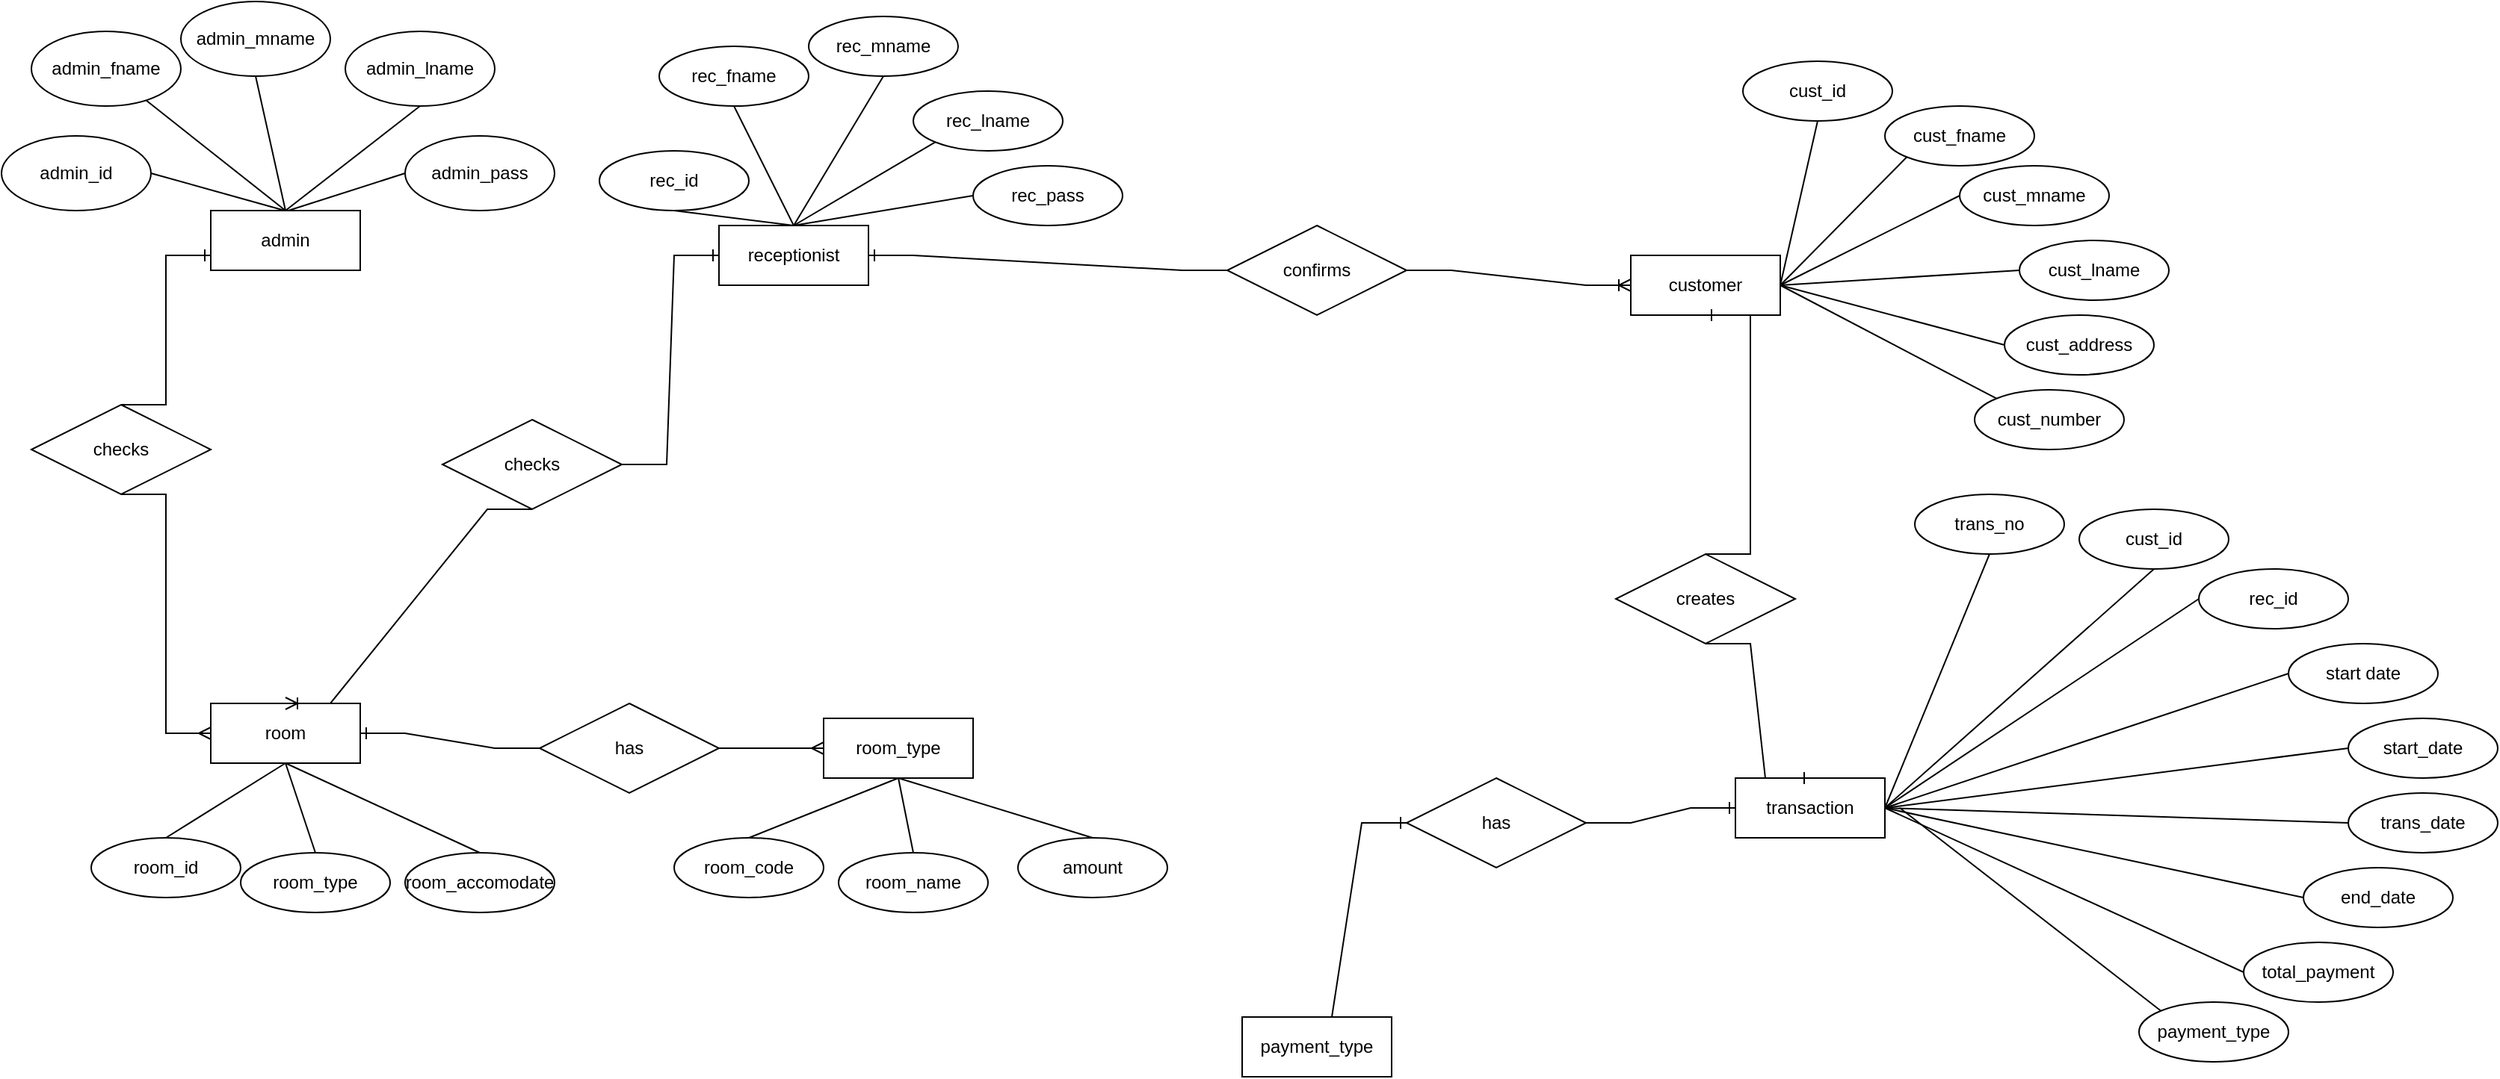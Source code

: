 <mxfile version="22.0.8" type="github">
  <diagram id="R2lEEEUBdFMjLlhIrx00" name="Page-1">
    <mxGraphModel dx="1750" dy="1990" grid="1" gridSize="10" guides="1" tooltips="1" connect="1" arrows="1" fold="1" page="1" pageScale="1" pageWidth="850" pageHeight="1100" math="0" shadow="0" extFonts="Permanent Marker^https://fonts.googleapis.com/css?family=Permanent+Marker">
      <root>
        <mxCell id="0" />
        <mxCell id="1" parent="0" />
        <mxCell id="WOvvrHIvMTqIvkMF3Rv9-8" value="admin_id" style="ellipse;whiteSpace=wrap;html=1;" vertex="1" parent="1">
          <mxGeometry x="10" y="80" width="100" height="50" as="geometry" />
        </mxCell>
        <mxCell id="WOvvrHIvMTqIvkMF3Rv9-9" value="admin_fname" style="ellipse;whiteSpace=wrap;html=1;" vertex="1" parent="1">
          <mxGeometry x="30" y="10" width="100" height="50" as="geometry" />
        </mxCell>
        <mxCell id="WOvvrHIvMTqIvkMF3Rv9-10" value="" style="endArrow=none;html=1;rounded=0;exitX=1;exitY=0.5;exitDx=0;exitDy=0;entryX=0.413;entryY=0;entryDx=0;entryDy=0;entryPerimeter=0;" edge="1" parent="1" source="WOvvrHIvMTqIvkMF3Rv9-8">
          <mxGeometry width="50" height="50" relative="1" as="geometry">
            <mxPoint x="100" y="220" as="sourcePoint" />
            <mxPoint x="199.56" y="130" as="targetPoint" />
          </mxGeometry>
        </mxCell>
        <mxCell id="WOvvrHIvMTqIvkMF3Rv9-11" value="" style="endArrow=none;html=1;rounded=0;" edge="1" parent="1" source="WOvvrHIvMTqIvkMF3Rv9-9">
          <mxGeometry width="50" height="50" relative="1" as="geometry">
            <mxPoint x="400" y="300" as="sourcePoint" />
            <mxPoint x="200" y="130" as="targetPoint" />
          </mxGeometry>
        </mxCell>
        <mxCell id="WOvvrHIvMTqIvkMF3Rv9-12" value="admin_mname" style="ellipse;whiteSpace=wrap;html=1;" vertex="1" parent="1">
          <mxGeometry x="130" y="-10" width="100" height="50" as="geometry" />
        </mxCell>
        <mxCell id="WOvvrHIvMTqIvkMF3Rv9-13" value="" style="endArrow=none;html=1;rounded=0;entryX=0.5;entryY=1;entryDx=0;entryDy=0;" edge="1" parent="1" target="WOvvrHIvMTqIvkMF3Rv9-12">
          <mxGeometry width="50" height="50" relative="1" as="geometry">
            <mxPoint x="200" y="130" as="sourcePoint" />
            <mxPoint x="450" y="250" as="targetPoint" />
          </mxGeometry>
        </mxCell>
        <mxCell id="WOvvrHIvMTqIvkMF3Rv9-14" value="admin_lname" style="ellipse;whiteSpace=wrap;html=1;" vertex="1" parent="1">
          <mxGeometry x="240" y="10" width="100" height="50" as="geometry" />
        </mxCell>
        <mxCell id="WOvvrHIvMTqIvkMF3Rv9-15" value="" style="endArrow=none;html=1;rounded=0;entryX=0.5;entryY=1;entryDx=0;entryDy=0;" edge="1" parent="1" target="WOvvrHIvMTqIvkMF3Rv9-14">
          <mxGeometry width="50" height="50" relative="1" as="geometry">
            <mxPoint x="200" y="130" as="sourcePoint" />
            <mxPoint x="450" y="250" as="targetPoint" />
          </mxGeometry>
        </mxCell>
        <mxCell id="WOvvrHIvMTqIvkMF3Rv9-16" value="admin_pass" style="ellipse;whiteSpace=wrap;html=1;" vertex="1" parent="1">
          <mxGeometry x="280" y="80" width="100" height="50" as="geometry" />
        </mxCell>
        <mxCell id="WOvvrHIvMTqIvkMF3Rv9-17" value="" style="endArrow=none;html=1;rounded=0;exitX=0.413;exitY=0.013;exitDx=0;exitDy=0;exitPerimeter=0;entryX=0;entryY=0.5;entryDx=0;entryDy=0;" edge="1" parent="1" target="WOvvrHIvMTqIvkMF3Rv9-16">
          <mxGeometry width="50" height="50" relative="1" as="geometry">
            <mxPoint x="199.56" y="130.78" as="sourcePoint" />
            <mxPoint x="320" y="120" as="targetPoint" />
          </mxGeometry>
        </mxCell>
        <mxCell id="WOvvrHIvMTqIvkMF3Rv9-18" value="" style="edgeStyle=entityRelationEdgeStyle;fontSize=12;html=1;endArrow=ERone;endFill=1;rounded=0;exitX=0.5;exitY=0;exitDx=0;exitDy=0;" edge="1" parent="1" source="WOvvrHIvMTqIvkMF3Rv9-19">
          <mxGeometry width="100" height="100" relative="1" as="geometry">
            <mxPoint x="90" y="310" as="sourcePoint" />
            <mxPoint x="150" y="160.0" as="targetPoint" />
            <Array as="points">
              <mxPoint x="80" y="301" />
              <mxPoint x="130" y="330" />
              <mxPoint x="80" y="109.2" />
              <mxPoint x="110" y="39.2" />
            </Array>
          </mxGeometry>
        </mxCell>
        <mxCell id="WOvvrHIvMTqIvkMF3Rv9-19" value="checks" style="shape=rhombus;perimeter=rhombusPerimeter;whiteSpace=wrap;html=1;align=center;" vertex="1" parent="1">
          <mxGeometry x="30" y="260" width="120" height="60" as="geometry" />
        </mxCell>
        <mxCell id="WOvvrHIvMTqIvkMF3Rv9-21" value="" style="edgeStyle=entityRelationEdgeStyle;fontSize=12;html=1;endArrow=ERmany;rounded=0;exitX=0.5;exitY=1;exitDx=0;exitDy=0;" edge="1" parent="1" source="WOvvrHIvMTqIvkMF3Rv9-19">
          <mxGeometry width="100" height="100" relative="1" as="geometry">
            <mxPoint x="370" y="400" as="sourcePoint" />
            <mxPoint x="150" y="480" as="targetPoint" />
          </mxGeometry>
        </mxCell>
        <mxCell id="WOvvrHIvMTqIvkMF3Rv9-23" value="room" style="whiteSpace=wrap;html=1;align=center;" vertex="1" parent="1">
          <mxGeometry x="150" y="460" width="100" height="40" as="geometry" />
        </mxCell>
        <mxCell id="WOvvrHIvMTqIvkMF3Rv9-24" value="" style="endArrow=none;html=1;rounded=0;exitX=0.5;exitY=0;exitDx=0;exitDy=0;entryX=0.5;entryY=1;entryDx=0;entryDy=0;" edge="1" parent="1" source="WOvvrHIvMTqIvkMF3Rv9-26" target="WOvvrHIvMTqIvkMF3Rv9-23">
          <mxGeometry width="50" height="50" relative="1" as="geometry">
            <mxPoint x="130" y="550" as="sourcePoint" />
            <mxPoint x="200" y="500" as="targetPoint" />
          </mxGeometry>
        </mxCell>
        <mxCell id="WOvvrHIvMTqIvkMF3Rv9-25" value="room_type" style="ellipse;whiteSpace=wrap;html=1;align=center;" vertex="1" parent="1">
          <mxGeometry x="170" y="560" width="100" height="40" as="geometry" />
        </mxCell>
        <mxCell id="WOvvrHIvMTqIvkMF3Rv9-26" value="room_id" style="ellipse;whiteSpace=wrap;html=1;align=center;" vertex="1" parent="1">
          <mxGeometry x="70" y="550" width="100" height="40" as="geometry" />
        </mxCell>
        <mxCell id="WOvvrHIvMTqIvkMF3Rv9-27" value="room_accomodate" style="ellipse;whiteSpace=wrap;html=1;align=center;" vertex="1" parent="1">
          <mxGeometry x="280" y="560" width="100" height="40" as="geometry" />
        </mxCell>
        <mxCell id="WOvvrHIvMTqIvkMF3Rv9-28" value="" style="endArrow=none;html=1;rounded=0;entryX=0.5;entryY=1;entryDx=0;entryDy=0;exitX=0.5;exitY=0;exitDx=0;exitDy=0;" edge="1" parent="1" source="WOvvrHIvMTqIvkMF3Rv9-25" target="WOvvrHIvMTqIvkMF3Rv9-23">
          <mxGeometry width="50" height="50" relative="1" as="geometry">
            <mxPoint x="400" y="590" as="sourcePoint" />
            <mxPoint x="450" y="540" as="targetPoint" />
          </mxGeometry>
        </mxCell>
        <mxCell id="WOvvrHIvMTqIvkMF3Rv9-29" value="" style="endArrow=none;html=1;rounded=0;entryX=0.5;entryY=1;entryDx=0;entryDy=0;exitX=0.5;exitY=0;exitDx=0;exitDy=0;" edge="1" parent="1" source="WOvvrHIvMTqIvkMF3Rv9-27" target="WOvvrHIvMTqIvkMF3Rv9-23">
          <mxGeometry width="50" height="50" relative="1" as="geometry">
            <mxPoint x="400" y="590" as="sourcePoint" />
            <mxPoint x="450" y="540" as="targetPoint" />
          </mxGeometry>
        </mxCell>
        <mxCell id="WOvvrHIvMTqIvkMF3Rv9-30" value="" style="edgeStyle=entityRelationEdgeStyle;fontSize=12;html=1;endArrow=ERone;endFill=1;rounded=0;entryX=1;entryY=0.5;entryDx=0;entryDy=0;exitX=0;exitY=0.5;exitDx=0;exitDy=0;" edge="1" parent="1" source="WOvvrHIvMTqIvkMF3Rv9-31" target="WOvvrHIvMTqIvkMF3Rv9-23">
          <mxGeometry width="100" height="100" relative="1" as="geometry">
            <mxPoint x="360" y="500" as="sourcePoint" />
            <mxPoint x="470" y="520" as="targetPoint" />
          </mxGeometry>
        </mxCell>
        <mxCell id="WOvvrHIvMTqIvkMF3Rv9-31" value="has" style="shape=rhombus;perimeter=rhombusPerimeter;whiteSpace=wrap;html=1;align=center;" vertex="1" parent="1">
          <mxGeometry x="370" y="460" width="120" height="60" as="geometry" />
        </mxCell>
        <mxCell id="WOvvrHIvMTqIvkMF3Rv9-32" value="room_type" style="whiteSpace=wrap;html=1;align=center;" vertex="1" parent="1">
          <mxGeometry x="560" y="470" width="100" height="40" as="geometry" />
        </mxCell>
        <mxCell id="WOvvrHIvMTqIvkMF3Rv9-33" value="room_code" style="ellipse;whiteSpace=wrap;html=1;align=center;" vertex="1" parent="1">
          <mxGeometry x="460" y="550" width="100" height="40" as="geometry" />
        </mxCell>
        <mxCell id="WOvvrHIvMTqIvkMF3Rv9-34" value="room_name" style="ellipse;whiteSpace=wrap;html=1;align=center;" vertex="1" parent="1">
          <mxGeometry x="570" y="560" width="100" height="40" as="geometry" />
        </mxCell>
        <mxCell id="WOvvrHIvMTqIvkMF3Rv9-35" value="amount" style="ellipse;whiteSpace=wrap;html=1;align=center;" vertex="1" parent="1">
          <mxGeometry x="690" y="550" width="100" height="40" as="geometry" />
        </mxCell>
        <mxCell id="WOvvrHIvMTqIvkMF3Rv9-36" value="" style="endArrow=none;html=1;rounded=0;entryX=0.5;entryY=1;entryDx=0;entryDy=0;exitX=0.5;exitY=0;exitDx=0;exitDy=0;" edge="1" parent="1" source="WOvvrHIvMTqIvkMF3Rv9-33" target="WOvvrHIvMTqIvkMF3Rv9-32">
          <mxGeometry width="50" height="50" relative="1" as="geometry">
            <mxPoint x="400" y="590" as="sourcePoint" />
            <mxPoint x="450" y="540" as="targetPoint" />
          </mxGeometry>
        </mxCell>
        <mxCell id="WOvvrHIvMTqIvkMF3Rv9-37" value="" style="endArrow=none;html=1;rounded=0;entryX=0.5;entryY=1;entryDx=0;entryDy=0;exitX=0.5;exitY=0;exitDx=0;exitDy=0;" edge="1" parent="1" source="WOvvrHIvMTqIvkMF3Rv9-34" target="WOvvrHIvMTqIvkMF3Rv9-32">
          <mxGeometry width="50" height="50" relative="1" as="geometry">
            <mxPoint x="400" y="590" as="sourcePoint" />
            <mxPoint x="450" y="540" as="targetPoint" />
          </mxGeometry>
        </mxCell>
        <mxCell id="WOvvrHIvMTqIvkMF3Rv9-38" value="" style="endArrow=none;html=1;rounded=0;entryX=0.5;entryY=1;entryDx=0;entryDy=0;exitX=0.5;exitY=0;exitDx=0;exitDy=0;" edge="1" parent="1" source="WOvvrHIvMTqIvkMF3Rv9-35" target="WOvvrHIvMTqIvkMF3Rv9-32">
          <mxGeometry width="50" height="50" relative="1" as="geometry">
            <mxPoint x="400" y="590" as="sourcePoint" />
            <mxPoint x="450" y="540" as="targetPoint" />
          </mxGeometry>
        </mxCell>
        <mxCell id="WOvvrHIvMTqIvkMF3Rv9-39" value="" style="edgeStyle=entityRelationEdgeStyle;fontSize=12;html=1;endArrow=ERmany;rounded=0;entryX=0;entryY=0.5;entryDx=0;entryDy=0;exitX=1;exitY=0.5;exitDx=0;exitDy=0;" edge="1" parent="1" source="WOvvrHIvMTqIvkMF3Rv9-31" target="WOvvrHIvMTqIvkMF3Rv9-32">
          <mxGeometry width="100" height="100" relative="1" as="geometry">
            <mxPoint x="370" y="620" as="sourcePoint" />
            <mxPoint x="470" y="520" as="targetPoint" />
          </mxGeometry>
        </mxCell>
        <mxCell id="WOvvrHIvMTqIvkMF3Rv9-40" value="" style="edgeStyle=entityRelationEdgeStyle;fontSize=12;html=1;endArrow=ERoneToMany;rounded=0;entryX=0.5;entryY=0;entryDx=0;entryDy=0;exitX=0.5;exitY=1;exitDx=0;exitDy=0;" edge="1" parent="1" source="WOvvrHIvMTqIvkMF3Rv9-41" target="WOvvrHIvMTqIvkMF3Rv9-23">
          <mxGeometry width="100" height="100" relative="1" as="geometry">
            <mxPoint x="260" y="350" as="sourcePoint" />
            <mxPoint x="480" y="570" as="targetPoint" />
          </mxGeometry>
        </mxCell>
        <mxCell id="WOvvrHIvMTqIvkMF3Rv9-41" value="checks" style="shape=rhombus;perimeter=rhombusPerimeter;whiteSpace=wrap;html=1;align=center;" vertex="1" parent="1">
          <mxGeometry x="305" y="270" width="120" height="60" as="geometry" />
        </mxCell>
        <mxCell id="WOvvrHIvMTqIvkMF3Rv9-42" value="receptionist" style="whiteSpace=wrap;html=1;align=center;" vertex="1" parent="1">
          <mxGeometry x="490" y="140" width="100" height="40" as="geometry" />
        </mxCell>
        <mxCell id="WOvvrHIvMTqIvkMF3Rv9-43" value="" style="edgeStyle=entityRelationEdgeStyle;fontSize=12;html=1;endArrow=ERone;endFill=1;rounded=0;exitX=1;exitY=0.5;exitDx=0;exitDy=0;" edge="1" parent="1" source="WOvvrHIvMTqIvkMF3Rv9-41">
          <mxGeometry width="100" height="100" relative="1" as="geometry">
            <mxPoint x="380" y="300" as="sourcePoint" />
            <mxPoint x="490" y="160" as="targetPoint" />
          </mxGeometry>
        </mxCell>
        <mxCell id="WOvvrHIvMTqIvkMF3Rv9-44" value="admin" style="whiteSpace=wrap;html=1;align=center;" vertex="1" parent="1">
          <mxGeometry x="150" y="130" width="100" height="40" as="geometry" />
        </mxCell>
        <mxCell id="WOvvrHIvMTqIvkMF3Rv9-45" value="rec_id" style="ellipse;whiteSpace=wrap;html=1;align=center;" vertex="1" parent="1">
          <mxGeometry x="410" y="90" width="100" height="40" as="geometry" />
        </mxCell>
        <mxCell id="WOvvrHIvMTqIvkMF3Rv9-46" value="rec_fname" style="ellipse;whiteSpace=wrap;html=1;align=center;" vertex="1" parent="1">
          <mxGeometry x="450" y="20" width="100" height="40" as="geometry" />
        </mxCell>
        <mxCell id="WOvvrHIvMTqIvkMF3Rv9-47" value="rec_mname" style="ellipse;whiteSpace=wrap;html=1;align=center;" vertex="1" parent="1">
          <mxGeometry x="550" width="100" height="40" as="geometry" />
        </mxCell>
        <mxCell id="WOvvrHIvMTqIvkMF3Rv9-48" value="rec_lname" style="ellipse;whiteSpace=wrap;html=1;align=center;" vertex="1" parent="1">
          <mxGeometry x="620" y="50" width="100" height="40" as="geometry" />
        </mxCell>
        <mxCell id="WOvvrHIvMTqIvkMF3Rv9-49" value="rec_pass" style="ellipse;whiteSpace=wrap;html=1;align=center;" vertex="1" parent="1">
          <mxGeometry x="660" y="100" width="100" height="40" as="geometry" />
        </mxCell>
        <mxCell id="WOvvrHIvMTqIvkMF3Rv9-50" value="" style="endArrow=none;html=1;rounded=0;entryX=0.5;entryY=1;entryDx=0;entryDy=0;" edge="1" parent="1" target="WOvvrHIvMTqIvkMF3Rv9-45">
          <mxGeometry width="50" height="50" relative="1" as="geometry">
            <mxPoint x="540" y="140" as="sourcePoint" />
            <mxPoint x="460" y="230" as="targetPoint" />
          </mxGeometry>
        </mxCell>
        <mxCell id="WOvvrHIvMTqIvkMF3Rv9-51" value="" style="endArrow=none;html=1;rounded=0;entryX=0.5;entryY=1;entryDx=0;entryDy=0;" edge="1" parent="1" target="WOvvrHIvMTqIvkMF3Rv9-46">
          <mxGeometry width="50" height="50" relative="1" as="geometry">
            <mxPoint x="540" y="140" as="sourcePoint" />
            <mxPoint x="460" y="230" as="targetPoint" />
          </mxGeometry>
        </mxCell>
        <mxCell id="WOvvrHIvMTqIvkMF3Rv9-52" value="" style="endArrow=none;html=1;rounded=0;entryX=0.5;entryY=1;entryDx=0;entryDy=0;exitX=0.5;exitY=0;exitDx=0;exitDy=0;" edge="1" parent="1" source="WOvvrHIvMTqIvkMF3Rv9-42" target="WOvvrHIvMTqIvkMF3Rv9-47">
          <mxGeometry width="50" height="50" relative="1" as="geometry">
            <mxPoint x="410" y="280" as="sourcePoint" />
            <mxPoint x="460" y="230" as="targetPoint" />
          </mxGeometry>
        </mxCell>
        <mxCell id="WOvvrHIvMTqIvkMF3Rv9-53" value="" style="endArrow=none;html=1;rounded=0;entryX=0;entryY=1;entryDx=0;entryDy=0;exitX=0.5;exitY=0;exitDx=0;exitDy=0;" edge="1" parent="1" source="WOvvrHIvMTqIvkMF3Rv9-42" target="WOvvrHIvMTqIvkMF3Rv9-48">
          <mxGeometry width="50" height="50" relative="1" as="geometry">
            <mxPoint x="410" y="280" as="sourcePoint" />
            <mxPoint x="460" y="230" as="targetPoint" />
          </mxGeometry>
        </mxCell>
        <mxCell id="WOvvrHIvMTqIvkMF3Rv9-54" value="" style="endArrow=none;html=1;rounded=0;entryX=0;entryY=0.5;entryDx=0;entryDy=0;exitX=0.5;exitY=0;exitDx=0;exitDy=0;" edge="1" parent="1" source="WOvvrHIvMTqIvkMF3Rv9-42" target="WOvvrHIvMTqIvkMF3Rv9-49">
          <mxGeometry width="50" height="50" relative="1" as="geometry">
            <mxPoint x="410" y="280" as="sourcePoint" />
            <mxPoint x="460" y="230" as="targetPoint" />
          </mxGeometry>
        </mxCell>
        <mxCell id="WOvvrHIvMTqIvkMF3Rv9-55" value="" style="edgeStyle=entityRelationEdgeStyle;fontSize=12;html=1;endArrow=ERone;endFill=1;rounded=0;entryX=1;entryY=0.5;entryDx=0;entryDy=0;exitX=0;exitY=0.5;exitDx=0;exitDy=0;" edge="1" parent="1" source="WOvvrHIvMTqIvkMF3Rv9-56" target="WOvvrHIvMTqIvkMF3Rv9-42">
          <mxGeometry width="100" height="100" relative="1" as="geometry">
            <mxPoint x="610" y="220" as="sourcePoint" />
            <mxPoint x="630" y="210" as="targetPoint" />
          </mxGeometry>
        </mxCell>
        <mxCell id="WOvvrHIvMTqIvkMF3Rv9-56" value="confirms" style="shape=rhombus;perimeter=rhombusPerimeter;whiteSpace=wrap;html=1;align=center;" vertex="1" parent="1">
          <mxGeometry x="830" y="140" width="120" height="60" as="geometry" />
        </mxCell>
        <mxCell id="WOvvrHIvMTqIvkMF3Rv9-57" value="customer" style="whiteSpace=wrap;html=1;align=center;" vertex="1" parent="1">
          <mxGeometry x="1100" y="160" width="100" height="40" as="geometry" />
        </mxCell>
        <mxCell id="WOvvrHIvMTqIvkMF3Rv9-58" value="" style="edgeStyle=entityRelationEdgeStyle;fontSize=12;html=1;endArrow=ERoneToMany;rounded=0;entryX=0;entryY=0.5;entryDx=0;entryDy=0;exitX=1;exitY=0.5;exitDx=0;exitDy=0;" edge="1" parent="1" source="WOvvrHIvMTqIvkMF3Rv9-56" target="WOvvrHIvMTqIvkMF3Rv9-57">
          <mxGeometry width="100" height="100" relative="1" as="geometry">
            <mxPoint x="660" y="300" as="sourcePoint" />
            <mxPoint x="760" y="200" as="targetPoint" />
          </mxGeometry>
        </mxCell>
        <mxCell id="WOvvrHIvMTqIvkMF3Rv9-59" value="cust_id" style="ellipse;whiteSpace=wrap;html=1;align=center;" vertex="1" parent="1">
          <mxGeometry x="1175" y="30" width="100" height="40" as="geometry" />
        </mxCell>
        <mxCell id="WOvvrHIvMTqIvkMF3Rv9-60" value="cust_fname" style="ellipse;whiteSpace=wrap;html=1;align=center;" vertex="1" parent="1">
          <mxGeometry x="1270" y="60" width="100" height="40" as="geometry" />
        </mxCell>
        <mxCell id="WOvvrHIvMTqIvkMF3Rv9-61" value="cust_mname" style="ellipse;whiteSpace=wrap;html=1;align=center;" vertex="1" parent="1">
          <mxGeometry x="1320" y="100" width="100" height="40" as="geometry" />
        </mxCell>
        <mxCell id="WOvvrHIvMTqIvkMF3Rv9-62" value="cust_lname" style="ellipse;whiteSpace=wrap;html=1;align=center;" vertex="1" parent="1">
          <mxGeometry x="1360" y="150" width="100" height="40" as="geometry" />
        </mxCell>
        <mxCell id="WOvvrHIvMTqIvkMF3Rv9-63" value="" style="endArrow=none;html=1;rounded=0;entryX=0.5;entryY=1;entryDx=0;entryDy=0;" edge="1" parent="1" target="WOvvrHIvMTqIvkMF3Rv9-59">
          <mxGeometry width="50" height="50" relative="1" as="geometry">
            <mxPoint x="1200" y="180" as="sourcePoint" />
            <mxPoint x="960" y="230" as="targetPoint" />
          </mxGeometry>
        </mxCell>
        <mxCell id="WOvvrHIvMTqIvkMF3Rv9-64" value="" style="endArrow=none;html=1;rounded=0;entryX=0;entryY=1;entryDx=0;entryDy=0;exitX=1;exitY=0.5;exitDx=0;exitDy=0;" edge="1" parent="1" source="WOvvrHIvMTqIvkMF3Rv9-57" target="WOvvrHIvMTqIvkMF3Rv9-60">
          <mxGeometry width="50" height="50" relative="1" as="geometry">
            <mxPoint x="910" y="280" as="sourcePoint" />
            <mxPoint x="960" y="230" as="targetPoint" />
          </mxGeometry>
        </mxCell>
        <mxCell id="WOvvrHIvMTqIvkMF3Rv9-65" value="" style="endArrow=none;html=1;rounded=0;entryX=0;entryY=0.5;entryDx=0;entryDy=0;" edge="1" parent="1" target="WOvvrHIvMTqIvkMF3Rv9-61">
          <mxGeometry width="50" height="50" relative="1" as="geometry">
            <mxPoint x="1200" y="180" as="sourcePoint" />
            <mxPoint x="960" y="230" as="targetPoint" />
          </mxGeometry>
        </mxCell>
        <mxCell id="WOvvrHIvMTqIvkMF3Rv9-66" value="" style="endArrow=none;html=1;rounded=0;entryX=0;entryY=0.5;entryDx=0;entryDy=0;exitX=1;exitY=0.5;exitDx=0;exitDy=0;" edge="1" parent="1" source="WOvvrHIvMTqIvkMF3Rv9-57" target="WOvvrHIvMTqIvkMF3Rv9-62">
          <mxGeometry width="50" height="50" relative="1" as="geometry">
            <mxPoint x="910" y="280" as="sourcePoint" />
            <mxPoint x="960" y="230" as="targetPoint" />
          </mxGeometry>
        </mxCell>
        <mxCell id="WOvvrHIvMTqIvkMF3Rv9-67" value="cust_address" style="ellipse;whiteSpace=wrap;html=1;align=center;" vertex="1" parent="1">
          <mxGeometry x="1350" y="200" width="100" height="40" as="geometry" />
        </mxCell>
        <mxCell id="WOvvrHIvMTqIvkMF3Rv9-68" value="cust_number" style="ellipse;whiteSpace=wrap;html=1;align=center;" vertex="1" parent="1">
          <mxGeometry x="1330" y="250" width="100" height="40" as="geometry" />
        </mxCell>
        <mxCell id="WOvvrHIvMTqIvkMF3Rv9-69" value="" style="endArrow=none;html=1;rounded=0;entryX=0;entryY=0.5;entryDx=0;entryDy=0;exitX=1;exitY=0.5;exitDx=0;exitDy=0;" edge="1" parent="1" source="WOvvrHIvMTqIvkMF3Rv9-57" target="WOvvrHIvMTqIvkMF3Rv9-67">
          <mxGeometry width="50" height="50" relative="1" as="geometry">
            <mxPoint x="910" y="280" as="sourcePoint" />
            <mxPoint x="960" y="230" as="targetPoint" />
          </mxGeometry>
        </mxCell>
        <mxCell id="WOvvrHIvMTqIvkMF3Rv9-70" value="" style="endArrow=none;html=1;rounded=0;entryX=0;entryY=0;entryDx=0;entryDy=0;" edge="1" parent="1" target="WOvvrHIvMTqIvkMF3Rv9-68">
          <mxGeometry width="50" height="50" relative="1" as="geometry">
            <mxPoint x="1200" y="180" as="sourcePoint" />
            <mxPoint x="960" y="230" as="targetPoint" />
          </mxGeometry>
        </mxCell>
        <mxCell id="WOvvrHIvMTqIvkMF3Rv9-71" value="" style="edgeStyle=entityRelationEdgeStyle;fontSize=12;html=1;endArrow=ERone;endFill=1;rounded=0;entryX=0.5;entryY=1;entryDx=0;entryDy=0;exitX=0.5;exitY=0;exitDx=0;exitDy=0;" edge="1" parent="1" source="WOvvrHIvMTqIvkMF3Rv9-72" target="WOvvrHIvMTqIvkMF3Rv9-57">
          <mxGeometry width="100" height="100" relative="1" as="geometry">
            <mxPoint x="1110" y="250" as="sourcePoint" />
            <mxPoint x="990" y="200" as="targetPoint" />
          </mxGeometry>
        </mxCell>
        <mxCell id="WOvvrHIvMTqIvkMF3Rv9-72" value="creates" style="shape=rhombus;perimeter=rhombusPerimeter;whiteSpace=wrap;html=1;align=center;" vertex="1" parent="1">
          <mxGeometry x="1090" y="360" width="120" height="60" as="geometry" />
        </mxCell>
        <mxCell id="WOvvrHIvMTqIvkMF3Rv9-73" value="transaction" style="whiteSpace=wrap;html=1;align=center;" vertex="1" parent="1">
          <mxGeometry x="1170" y="510" width="100" height="40" as="geometry" />
        </mxCell>
        <mxCell id="WOvvrHIvMTqIvkMF3Rv9-74" value="" style="edgeStyle=entityRelationEdgeStyle;fontSize=12;html=1;endArrow=ERone;endFill=1;rounded=0;entryX=0.5;entryY=0;entryDx=0;entryDy=0;exitX=0.5;exitY=1;exitDx=0;exitDy=0;" edge="1" parent="1" source="WOvvrHIvMTqIvkMF3Rv9-72" target="WOvvrHIvMTqIvkMF3Rv9-73">
          <mxGeometry width="100" height="100" relative="1" as="geometry">
            <mxPoint x="890" y="570" as="sourcePoint" />
            <mxPoint x="990" y="470" as="targetPoint" />
          </mxGeometry>
        </mxCell>
        <mxCell id="WOvvrHIvMTqIvkMF3Rv9-75" value="trans_no" style="ellipse;whiteSpace=wrap;html=1;align=center;" vertex="1" parent="1">
          <mxGeometry x="1290" y="320" width="100" height="40" as="geometry" />
        </mxCell>
        <mxCell id="WOvvrHIvMTqIvkMF3Rv9-76" value="cust_id" style="ellipse;whiteSpace=wrap;html=1;align=center;" vertex="1" parent="1">
          <mxGeometry x="1400" y="330" width="100" height="40" as="geometry" />
        </mxCell>
        <mxCell id="WOvvrHIvMTqIvkMF3Rv9-77" value="rec_id" style="ellipse;whiteSpace=wrap;html=1;align=center;" vertex="1" parent="1">
          <mxGeometry x="1480" y="370" width="100" height="40" as="geometry" />
        </mxCell>
        <mxCell id="WOvvrHIvMTqIvkMF3Rv9-78" value="trans_date" style="ellipse;whiteSpace=wrap;html=1;align=center;" vertex="1" parent="1">
          <mxGeometry x="1580" y="520" width="100" height="40" as="geometry" />
        </mxCell>
        <mxCell id="WOvvrHIvMTqIvkMF3Rv9-79" value="start date" style="ellipse;whiteSpace=wrap;html=1;align=center;" vertex="1" parent="1">
          <mxGeometry x="1540" y="420" width="100" height="40" as="geometry" />
        </mxCell>
        <mxCell id="WOvvrHIvMTqIvkMF3Rv9-80" value="" style="endArrow=none;html=1;rounded=0;entryX=0.5;entryY=1;entryDx=0;entryDy=0;" edge="1" parent="1" target="WOvvrHIvMTqIvkMF3Rv9-75">
          <mxGeometry width="50" height="50" relative="1" as="geometry">
            <mxPoint x="1270" y="530" as="sourcePoint" />
            <mxPoint x="960" y="500" as="targetPoint" />
          </mxGeometry>
        </mxCell>
        <mxCell id="WOvvrHIvMTqIvkMF3Rv9-81" value="" style="endArrow=none;html=1;rounded=0;entryX=0.5;entryY=1;entryDx=0;entryDy=0;exitX=1;exitY=0.5;exitDx=0;exitDy=0;" edge="1" parent="1" source="WOvvrHIvMTqIvkMF3Rv9-73" target="WOvvrHIvMTqIvkMF3Rv9-76">
          <mxGeometry width="50" height="50" relative="1" as="geometry">
            <mxPoint x="910" y="550" as="sourcePoint" />
            <mxPoint x="960" y="500" as="targetPoint" />
          </mxGeometry>
        </mxCell>
        <mxCell id="WOvvrHIvMTqIvkMF3Rv9-82" value="" style="endArrow=none;html=1;rounded=0;entryX=0;entryY=0.5;entryDx=0;entryDy=0;" edge="1" parent="1" target="WOvvrHIvMTqIvkMF3Rv9-77">
          <mxGeometry width="50" height="50" relative="1" as="geometry">
            <mxPoint x="1270" y="530" as="sourcePoint" />
            <mxPoint x="960" y="500" as="targetPoint" />
          </mxGeometry>
        </mxCell>
        <mxCell id="WOvvrHIvMTqIvkMF3Rv9-83" value="" style="endArrow=none;html=1;rounded=0;entryX=0;entryY=0.5;entryDx=0;entryDy=0;" edge="1" parent="1" target="WOvvrHIvMTqIvkMF3Rv9-79">
          <mxGeometry width="50" height="50" relative="1" as="geometry">
            <mxPoint x="1270" y="530" as="sourcePoint" />
            <mxPoint x="960" y="500" as="targetPoint" />
          </mxGeometry>
        </mxCell>
        <mxCell id="WOvvrHIvMTqIvkMF3Rv9-84" value="start_date" style="ellipse;whiteSpace=wrap;html=1;align=center;" vertex="1" parent="1">
          <mxGeometry x="1580" y="470" width="100" height="40" as="geometry" />
        </mxCell>
        <mxCell id="WOvvrHIvMTqIvkMF3Rv9-86" value="end_date" style="ellipse;whiteSpace=wrap;html=1;align=center;" vertex="1" parent="1">
          <mxGeometry x="1550" y="570" width="100" height="40" as="geometry" />
        </mxCell>
        <mxCell id="WOvvrHIvMTqIvkMF3Rv9-87" value="total_payment" style="ellipse;whiteSpace=wrap;html=1;align=center;" vertex="1" parent="1">
          <mxGeometry x="1510" y="620" width="100" height="40" as="geometry" />
        </mxCell>
        <mxCell id="WOvvrHIvMTqIvkMF3Rv9-89" value="payment_type" style="ellipse;whiteSpace=wrap;html=1;align=center;" vertex="1" parent="1">
          <mxGeometry x="1440" y="660" width="100" height="40" as="geometry" />
        </mxCell>
        <mxCell id="WOvvrHIvMTqIvkMF3Rv9-90" value="" style="endArrow=none;html=1;rounded=0;entryX=0;entryY=0.5;entryDx=0;entryDy=0;exitX=1;exitY=0.5;exitDx=0;exitDy=0;" edge="1" parent="1" source="WOvvrHIvMTqIvkMF3Rv9-73" target="WOvvrHIvMTqIvkMF3Rv9-84">
          <mxGeometry width="50" height="50" relative="1" as="geometry">
            <mxPoint x="1050" y="550" as="sourcePoint" />
            <mxPoint x="1340" y="480" as="targetPoint" />
          </mxGeometry>
        </mxCell>
        <mxCell id="WOvvrHIvMTqIvkMF3Rv9-91" value="" style="endArrow=none;html=1;rounded=0;entryX=0;entryY=0.5;entryDx=0;entryDy=0;" edge="1" parent="1" target="WOvvrHIvMTqIvkMF3Rv9-86">
          <mxGeometry width="50" height="50" relative="1" as="geometry">
            <mxPoint x="1270" y="530" as="sourcePoint" />
            <mxPoint x="1100" y="500" as="targetPoint" />
          </mxGeometry>
        </mxCell>
        <mxCell id="WOvvrHIvMTqIvkMF3Rv9-92" value="" style="endArrow=none;html=1;rounded=0;entryX=0;entryY=0.5;entryDx=0;entryDy=0;exitX=1;exitY=0.5;exitDx=0;exitDy=0;" edge="1" parent="1" source="WOvvrHIvMTqIvkMF3Rv9-73" target="WOvvrHIvMTqIvkMF3Rv9-87">
          <mxGeometry width="50" height="50" relative="1" as="geometry">
            <mxPoint x="1050" y="550" as="sourcePoint" />
            <mxPoint x="1100" y="500" as="targetPoint" />
          </mxGeometry>
        </mxCell>
        <mxCell id="WOvvrHIvMTqIvkMF3Rv9-93" value="" style="endArrow=none;html=1;rounded=0;entryX=0;entryY=0;entryDx=0;entryDy=0;" edge="1" parent="1" target="WOvvrHIvMTqIvkMF3Rv9-89">
          <mxGeometry width="50" height="50" relative="1" as="geometry">
            <mxPoint x="1280" y="530" as="sourcePoint" />
            <mxPoint x="1090" y="620" as="targetPoint" />
          </mxGeometry>
        </mxCell>
        <mxCell id="WOvvrHIvMTqIvkMF3Rv9-94" value="" style="edgeStyle=entityRelationEdgeStyle;fontSize=12;html=1;endArrow=ERone;endFill=1;rounded=0;exitX=1;exitY=0.5;exitDx=0;exitDy=0;" edge="1" parent="1" source="WOvvrHIvMTqIvkMF3Rv9-95">
          <mxGeometry width="100" height="100" relative="1" as="geometry">
            <mxPoint x="1070" y="630" as="sourcePoint" />
            <mxPoint x="1170" y="530" as="targetPoint" />
          </mxGeometry>
        </mxCell>
        <mxCell id="WOvvrHIvMTqIvkMF3Rv9-95" value="has" style="shape=rhombus;perimeter=rhombusPerimeter;whiteSpace=wrap;html=1;align=center;" vertex="1" parent="1">
          <mxGeometry x="950" y="510" width="120" height="60" as="geometry" />
        </mxCell>
        <mxCell id="WOvvrHIvMTqIvkMF3Rv9-96" value="" style="endArrow=none;html=1;rounded=0;entryX=0;entryY=0.5;entryDx=0;entryDy=0;" edge="1" parent="1" target="WOvvrHIvMTqIvkMF3Rv9-78">
          <mxGeometry width="50" height="50" relative="1" as="geometry">
            <mxPoint x="1270" y="530" as="sourcePoint" />
            <mxPoint x="1230" y="500" as="targetPoint" />
          </mxGeometry>
        </mxCell>
        <mxCell id="WOvvrHIvMTqIvkMF3Rv9-100" value="payment_type" style="whiteSpace=wrap;html=1;align=center;" vertex="1" parent="1">
          <mxGeometry x="840" y="670.0" width="100" height="40" as="geometry" />
        </mxCell>
        <mxCell id="WOvvrHIvMTqIvkMF3Rv9-103" value="" style="edgeStyle=entityRelationEdgeStyle;fontSize=12;html=1;endArrow=ERone;endFill=1;rounded=0;exitX=0.5;exitY=0;exitDx=0;exitDy=0;entryX=0;entryY=0.5;entryDx=0;entryDy=0;" edge="1" parent="1" target="WOvvrHIvMTqIvkMF3Rv9-95">
          <mxGeometry width="100" height="100" relative="1" as="geometry">
            <mxPoint x="870" y="670.0" as="sourcePoint" />
            <mxPoint x="930" y="540" as="targetPoint" />
            <Array as="points">
              <mxPoint x="960" y="555" />
            </Array>
          </mxGeometry>
        </mxCell>
      </root>
    </mxGraphModel>
  </diagram>
</mxfile>

